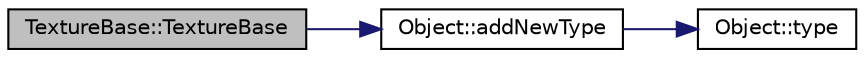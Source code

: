 digraph "TextureBase::TextureBase"
{
  edge [fontname="Helvetica",fontsize="10",labelfontname="Helvetica",labelfontsize="10"];
  node [fontname="Helvetica",fontsize="10",shape=record];
  rankdir="LR";
  Node1 [label="TextureBase::TextureBase",height=0.2,width=0.4,color="black", fillcolor="grey75", style="filled", fontcolor="black"];
  Node1 -> Node2 [color="midnightblue",fontsize="10",style="solid",fontname="Helvetica"];
  Node2 [label="Object::addNewType",height=0.2,width=0.4,color="black", fillcolor="white", style="filled",URL="$class_object.html#acb87dc6630fa84f6054249db34cf682d"];
  Node2 -> Node3 [color="midnightblue",fontsize="10",style="solid",fontname="Helvetica"];
  Node3 [label="Object::type",height=0.2,width=0.4,color="black", fillcolor="white", style="filled",URL="$class_object.html#a4433fd7d9d5f2806e9b21a9dda623e51"];
}
